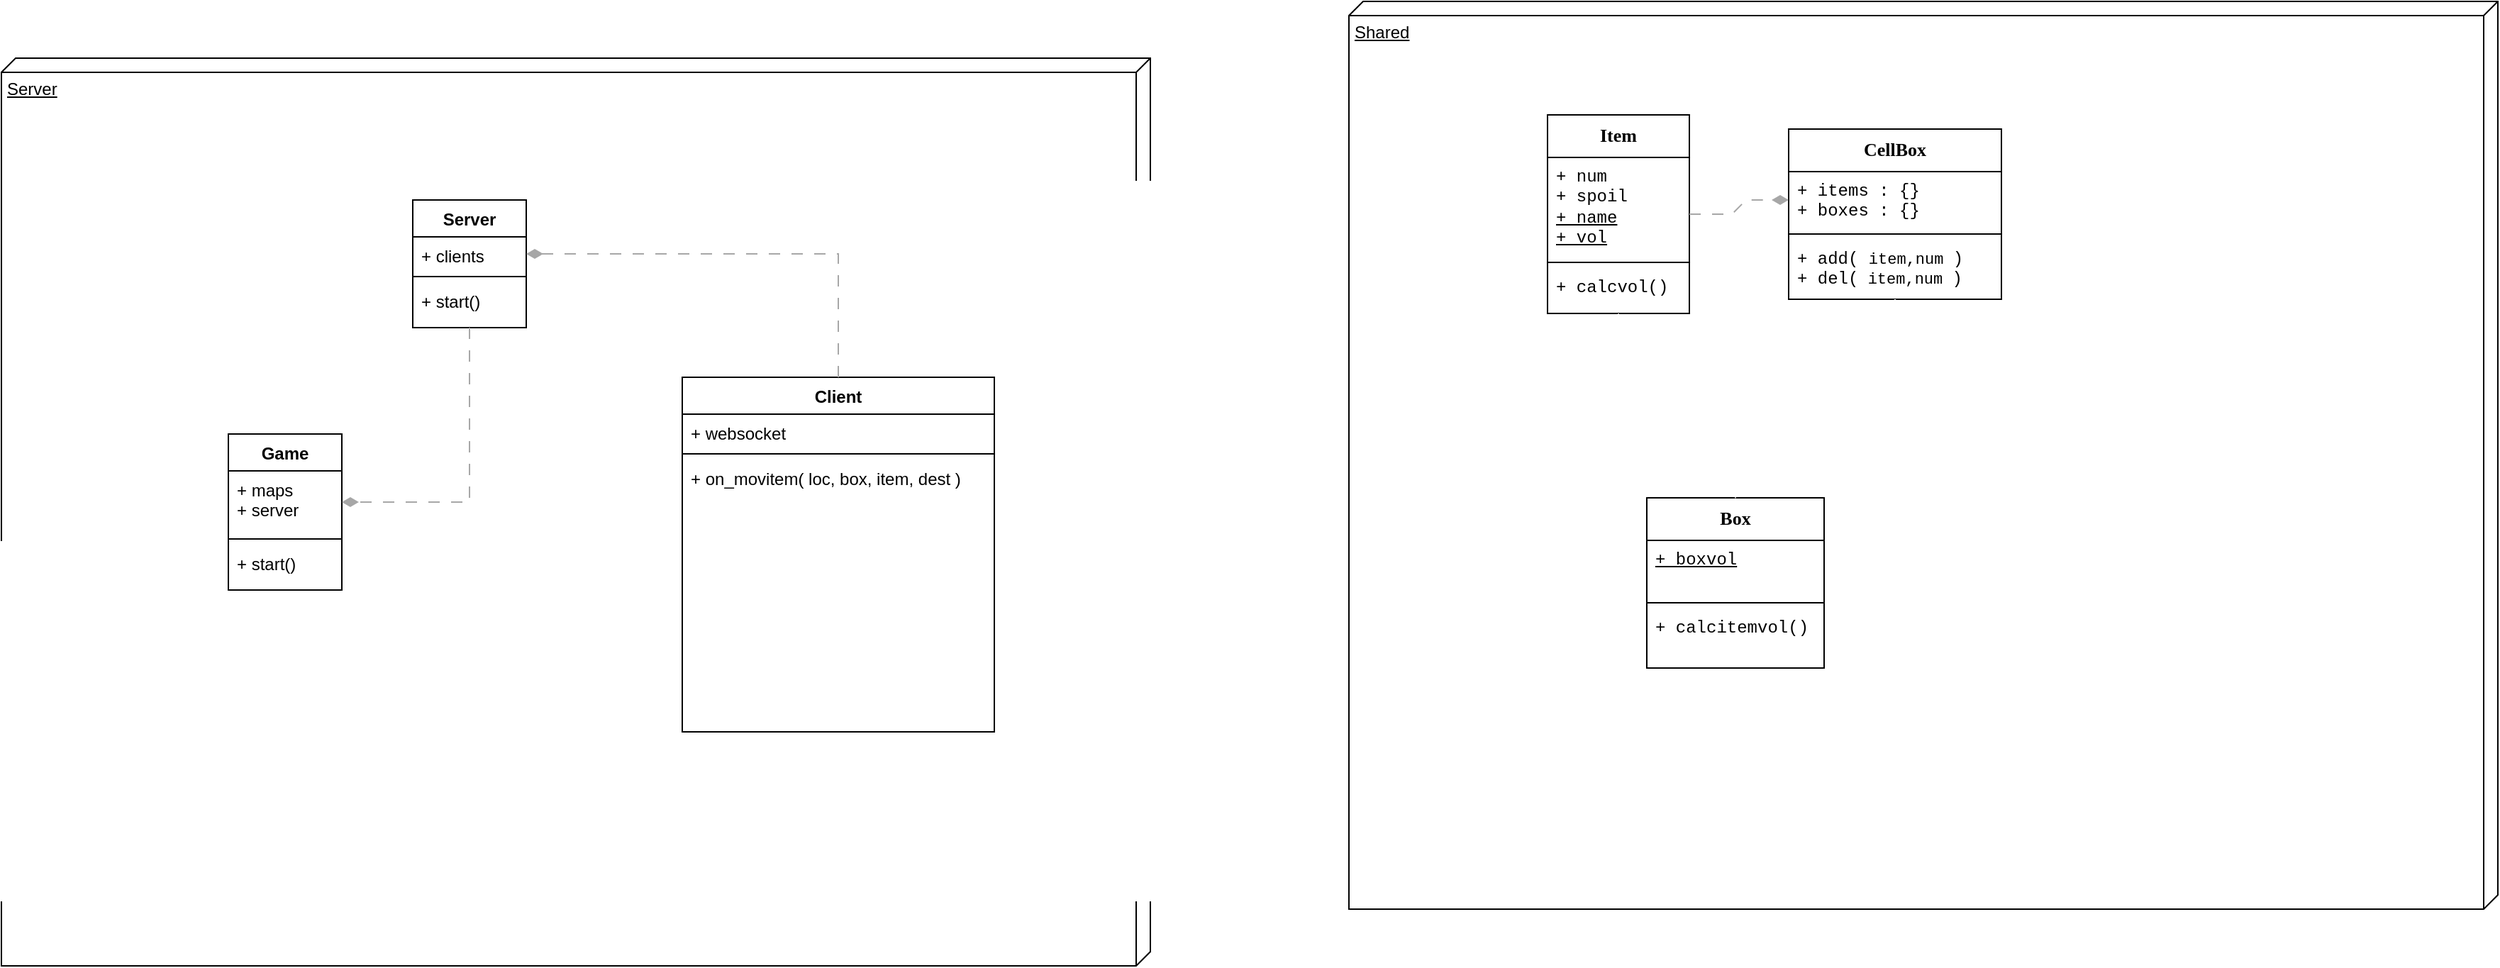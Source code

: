 <mxfile version="28.0.6">
  <diagram name="Page-1" id="JFzlPPQs8h2mTnAe326Y">
    <mxGraphModel dx="1362" dy="1009" grid="1" gridSize="10" guides="1" tooltips="1" connect="1" arrows="1" fold="1" page="1" pageScale="1" pageWidth="850" pageHeight="1100" math="0" shadow="0">
      <root>
        <mxCell id="0" />
        <mxCell id="1" parent="0" />
        <mxCell id="BJlQo-yZhnSlvFbtpAY6-11" value="Server" style="verticalAlign=top;align=left;spacingTop=8;spacingLeft=2;spacingRight=12;shape=cube;size=10;direction=south;fontStyle=4;html=1;whiteSpace=wrap;" parent="1" vertex="1">
          <mxGeometry x="150" y="210" width="810" height="640" as="geometry" />
        </mxCell>
        <mxCell id="BJlQo-yZhnSlvFbtpAY6-1" value="Game" style="swimlane;fontStyle=1;align=center;verticalAlign=top;childLayout=stackLayout;horizontal=1;startSize=26;horizontalStack=0;resizeParent=1;resizeParentMax=0;resizeLast=0;collapsible=1;marginBottom=0;whiteSpace=wrap;html=1;" parent="1" vertex="1">
          <mxGeometry x="310" y="475" width="80" height="110" as="geometry">
            <mxRectangle x="470" y="480" width="70" height="30" as="alternateBounds" />
          </mxGeometry>
        </mxCell>
        <mxCell id="BJlQo-yZhnSlvFbtpAY6-2" value="+ maps&lt;div&gt;+ server&lt;br&gt;&lt;div&gt;&lt;br&gt;&lt;/div&gt;&lt;/div&gt;" style="text;strokeColor=none;fillColor=none;align=left;verticalAlign=top;spacingLeft=4;spacingRight=4;overflow=hidden;rotatable=0;points=[[0,0.5],[1,0.5]];portConstraint=eastwest;whiteSpace=wrap;html=1;" parent="BJlQo-yZhnSlvFbtpAY6-1" vertex="1">
          <mxGeometry y="26" width="80" height="44" as="geometry" />
        </mxCell>
        <mxCell id="BJlQo-yZhnSlvFbtpAY6-3" value="" style="line;strokeWidth=1;fillColor=none;align=left;verticalAlign=middle;spacingTop=-1;spacingLeft=3;spacingRight=3;rotatable=0;labelPosition=right;points=[];portConstraint=eastwest;strokeColor=inherit;" parent="BJlQo-yZhnSlvFbtpAY6-1" vertex="1">
          <mxGeometry y="70" width="80" height="8" as="geometry" />
        </mxCell>
        <mxCell id="BJlQo-yZhnSlvFbtpAY6-4" value="+ start()" style="text;strokeColor=none;fillColor=none;align=left;verticalAlign=top;spacingLeft=4;spacingRight=4;overflow=hidden;rotatable=0;points=[[0,0.5],[1,0.5]];portConstraint=eastwest;whiteSpace=wrap;html=1;" parent="BJlQo-yZhnSlvFbtpAY6-1" vertex="1">
          <mxGeometry y="78" width="80" height="32" as="geometry" />
        </mxCell>
        <mxCell id="BJlQo-yZhnSlvFbtpAY6-12" value="Server" style="swimlane;fontStyle=1;align=center;verticalAlign=top;childLayout=stackLayout;horizontal=1;startSize=26;horizontalStack=0;resizeParent=1;resizeParentMax=0;resizeLast=0;collapsible=1;marginBottom=0;whiteSpace=wrap;html=1;" parent="1" vertex="1">
          <mxGeometry x="440" y="310" width="80" height="90" as="geometry">
            <mxRectangle x="470" y="480" width="70" height="30" as="alternateBounds" />
          </mxGeometry>
        </mxCell>
        <mxCell id="BJlQo-yZhnSlvFbtpAY6-13" value="+ clients" style="text;strokeColor=none;fillColor=none;align=left;verticalAlign=top;spacingLeft=4;spacingRight=4;overflow=hidden;rotatable=0;points=[[0,0.5],[1,0.5]];portConstraint=eastwest;whiteSpace=wrap;html=1;" parent="BJlQo-yZhnSlvFbtpAY6-12" vertex="1">
          <mxGeometry y="26" width="80" height="24" as="geometry" />
        </mxCell>
        <mxCell id="BJlQo-yZhnSlvFbtpAY6-14" value="" style="line;strokeWidth=1;fillColor=none;align=left;verticalAlign=middle;spacingTop=-1;spacingLeft=3;spacingRight=3;rotatable=0;labelPosition=right;points=[];portConstraint=eastwest;strokeColor=inherit;" parent="BJlQo-yZhnSlvFbtpAY6-12" vertex="1">
          <mxGeometry y="50" width="80" height="8" as="geometry" />
        </mxCell>
        <mxCell id="BJlQo-yZhnSlvFbtpAY6-15" value="+ start()" style="text;strokeColor=none;fillColor=none;align=left;verticalAlign=top;spacingLeft=4;spacingRight=4;overflow=hidden;rotatable=0;points=[[0,0.5],[1,0.5]];portConstraint=eastwest;whiteSpace=wrap;html=1;" parent="BJlQo-yZhnSlvFbtpAY6-12" vertex="1">
          <mxGeometry y="58" width="80" height="32" as="geometry" />
        </mxCell>
        <mxCell id="BJlQo-yZhnSlvFbtpAY6-17" value="Client" style="swimlane;fontStyle=1;align=center;verticalAlign=top;childLayout=stackLayout;horizontal=1;startSize=26;horizontalStack=0;resizeParent=1;resizeParentMax=0;resizeLast=0;collapsible=1;marginBottom=0;whiteSpace=wrap;html=1;" parent="1" vertex="1">
          <mxGeometry x="630" y="435" width="220" height="250" as="geometry">
            <mxRectangle x="470" y="480" width="70" height="30" as="alternateBounds" />
          </mxGeometry>
        </mxCell>
        <mxCell id="BJlQo-yZhnSlvFbtpAY6-18" value="+ websocket" style="text;strokeColor=none;fillColor=none;align=left;verticalAlign=top;spacingLeft=4;spacingRight=4;overflow=hidden;rotatable=0;points=[[0,0.5],[1,0.5]];portConstraint=eastwest;whiteSpace=wrap;html=1;" parent="BJlQo-yZhnSlvFbtpAY6-17" vertex="1">
          <mxGeometry y="26" width="220" height="24" as="geometry" />
        </mxCell>
        <mxCell id="BJlQo-yZhnSlvFbtpAY6-19" value="" style="line;strokeWidth=1;fillColor=none;align=left;verticalAlign=middle;spacingTop=-1;spacingLeft=3;spacingRight=3;rotatable=0;labelPosition=right;points=[];portConstraint=eastwest;strokeColor=inherit;" parent="BJlQo-yZhnSlvFbtpAY6-17" vertex="1">
          <mxGeometry y="50" width="220" height="8" as="geometry" />
        </mxCell>
        <mxCell id="BJlQo-yZhnSlvFbtpAY6-20" value="+ on_movitem( loc, box, item, dest )" style="text;strokeColor=none;fillColor=none;align=left;verticalAlign=top;spacingLeft=4;spacingRight=4;overflow=hidden;rotatable=0;points=[[0,0.5],[1,0.5]];portConstraint=eastwest;whiteSpace=wrap;html=1;" parent="BJlQo-yZhnSlvFbtpAY6-17" vertex="1">
          <mxGeometry y="58" width="220" height="192" as="geometry" />
        </mxCell>
        <mxCell id="BJlQo-yZhnSlvFbtpAY6-22" value="" style="endArrow=diamondThin;endFill=1;endSize=9;html=1;rounded=0;entryX=1;entryY=0.5;entryDx=0;entryDy=0;flowAnimation=0;dashed=1;dashPattern=8 8;jumpStyle=none;edgeStyle=orthogonalEdgeStyle;strokeColor=#A7A7A7;" parent="1" source="BJlQo-yZhnSlvFbtpAY6-12" target="BJlQo-yZhnSlvFbtpAY6-2" edge="1">
          <mxGeometry width="160" relative="1" as="geometry">
            <mxPoint x="440" y="520" as="sourcePoint" />
            <mxPoint x="600" y="520" as="targetPoint" />
          </mxGeometry>
        </mxCell>
        <mxCell id="BJlQo-yZhnSlvFbtpAY6-26" value="" style="endArrow=diamondThin;endFill=1;endSize=9;html=1;rounded=0;flowAnimation=0;dashed=1;dashPattern=8 8;jumpStyle=none;edgeStyle=orthogonalEdgeStyle;strokeColor=#A7A7A7;" parent="1" source="BJlQo-yZhnSlvFbtpAY6-17" target="BJlQo-yZhnSlvFbtpAY6-13" edge="1">
          <mxGeometry width="160" relative="1" as="geometry">
            <mxPoint x="491" y="510" as="sourcePoint" />
            <mxPoint x="430" y="635" as="targetPoint" />
          </mxGeometry>
        </mxCell>
        <mxCell id="BJlQo-yZhnSlvFbtpAY6-27" value="Shared" style="verticalAlign=top;align=left;spacingTop=8;spacingLeft=2;spacingRight=12;shape=cube;size=10;direction=south;fontStyle=4;html=1;whiteSpace=wrap;" parent="1" vertex="1">
          <mxGeometry x="1100" y="170" width="810" height="640" as="geometry" />
        </mxCell>
        <mxCell id="BJlQo-yZhnSlvFbtpAY6-28" value="Item" style="swimlane;fontStyle=1;align=center;verticalAlign=top;childLayout=stackLayout;horizontal=1;startSize=30;horizontalStack=0;resizeParent=1;resizeParentMax=0;resizeLast=0;collapsible=1;marginBottom=0;whiteSpace=wrap;html=1;glass=0;swimlaneFillColor=none;gradientColor=none;fillColor=default;fontSize=13;fontFamily=Verdana;" parent="1" vertex="1">
          <mxGeometry x="1240" y="250" width="100" height="140" as="geometry">
            <mxRectangle x="1240" y="250" width="70" height="30" as="alternateBounds" />
          </mxGeometry>
        </mxCell>
        <mxCell id="BJlQo-yZhnSlvFbtpAY6-29" value="+ num&lt;div&gt;+ spoil&lt;/div&gt;&lt;div&gt;&lt;u&gt;+ name&lt;/u&gt;&lt;/div&gt;&lt;div&gt;&lt;u&gt;+ vol&lt;/u&gt;&lt;/div&gt;" style="text;strokeColor=none;fillColor=none;align=left;verticalAlign=top;spacingLeft=4;spacingRight=4;overflow=hidden;rotatable=0;points=[[0,0.5],[1,0.5]];portConstraint=eastwest;whiteSpace=wrap;html=1;fontFamily=Courier New;perimeterSpacing=0;rounded=0;" parent="BJlQo-yZhnSlvFbtpAY6-28" vertex="1">
          <mxGeometry y="30" width="100" height="70" as="geometry" />
        </mxCell>
        <mxCell id="BJlQo-yZhnSlvFbtpAY6-30" value="" style="line;strokeWidth=1;fillColor=none;align=left;verticalAlign=middle;spacingTop=-1;spacingLeft=3;spacingRight=3;rotatable=0;labelPosition=right;points=[];portConstraint=eastwest;strokeColor=inherit;" parent="BJlQo-yZhnSlvFbtpAY6-28" vertex="1">
          <mxGeometry y="100" width="100" height="8" as="geometry" />
        </mxCell>
        <mxCell id="BJlQo-yZhnSlvFbtpAY6-31" value="+ calcvol()" style="text;strokeColor=none;fillColor=none;align=left;verticalAlign=top;spacingLeft=4;spacingRight=4;overflow=hidden;rotatable=0;points=[[0,0.5],[1,0.5]];portConstraint=eastwest;whiteSpace=wrap;html=1;fontFamily=Courier New;fontSize=12;" parent="BJlQo-yZhnSlvFbtpAY6-28" vertex="1">
          <mxGeometry y="108" width="100" height="32" as="geometry" />
        </mxCell>
        <mxCell id="BJlQo-yZhnSlvFbtpAY6-32" value="Box" style="swimlane;fontStyle=1;align=center;verticalAlign=top;childLayout=stackLayout;horizontal=1;startSize=30;horizontalStack=0;resizeParent=1;resizeParentMax=0;resizeLast=0;collapsible=1;marginBottom=0;whiteSpace=wrap;html=1;glass=0;swimlaneFillColor=none;gradientColor=none;fillColor=default;fontSize=13;fontFamily=Verdana;" parent="1" vertex="1">
          <mxGeometry x="1310" y="520" width="125" height="120" as="geometry">
            <mxRectangle x="1320" y="475" width="70" height="30" as="alternateBounds" />
          </mxGeometry>
        </mxCell>
        <mxCell id="BJlQo-yZhnSlvFbtpAY6-33" value="&lt;u style=&quot;color: light-dark(rgb(0, 0, 0), rgb(255, 255, 255)); background-color: transparent;&quot;&gt;+ boxvol&lt;/u&gt;" style="text;strokeColor=none;fillColor=none;align=left;verticalAlign=top;spacingLeft=4;spacingRight=4;overflow=hidden;rotatable=0;points=[[0,0.5],[1,0.5]];portConstraint=eastwest;whiteSpace=wrap;html=1;fontFamily=Courier New;fontSize=12;fontColor=default;" parent="BJlQo-yZhnSlvFbtpAY6-32" vertex="1">
          <mxGeometry y="30" width="125" height="40" as="geometry" />
        </mxCell>
        <mxCell id="BJlQo-yZhnSlvFbtpAY6-34" value="" style="line;strokeWidth=1;fillColor=none;align=left;verticalAlign=middle;spacingTop=-1;spacingLeft=3;spacingRight=3;rotatable=0;labelPosition=right;points=[];portConstraint=eastwest;strokeColor=inherit;" parent="BJlQo-yZhnSlvFbtpAY6-32" vertex="1">
          <mxGeometry y="70" width="125" height="8" as="geometry" />
        </mxCell>
        <mxCell id="BJlQo-yZhnSlvFbtpAY6-35" value="+ calcitemvol()" style="text;strokeColor=none;fillColor=none;align=left;verticalAlign=top;spacingLeft=4;spacingRight=4;overflow=hidden;rotatable=0;points=[[0,0.5],[1,0.5]];portConstraint=eastwest;whiteSpace=wrap;html=1;fontFamily=Courier New;fontSize=12;fontColor=default;" parent="BJlQo-yZhnSlvFbtpAY6-32" vertex="1">
          <mxGeometry y="78" width="125" height="42" as="geometry" />
        </mxCell>
        <mxCell id="BJlQo-yZhnSlvFbtpAY6-36" value="" style="endArrow=blockThin;endFill=1;endSize=7;html=1;rounded=0;flowAnimation=0;jumpStyle=none;edgeStyle=orthogonalEdgeStyle;strokeColor=#FFFFFF;curved=1;" parent="1" source="BJlQo-yZhnSlvFbtpAY6-28" target="BJlQo-yZhnSlvFbtpAY6-32" edge="1">
          <mxGeometry width="160" relative="1" as="geometry">
            <mxPoint x="970" y="487" as="sourcePoint" />
            <mxPoint x="750" y="400" as="targetPoint" />
          </mxGeometry>
        </mxCell>
        <mxCell id="BJlQo-yZhnSlvFbtpAY6-37" value="CellBox" style="swimlane;fontStyle=1;align=center;verticalAlign=top;childLayout=stackLayout;horizontal=1;startSize=30;horizontalStack=0;resizeParent=1;resizeParentMax=0;resizeLast=0;collapsible=1;marginBottom=0;whiteSpace=wrap;html=1;glass=0;swimlaneFillColor=none;gradientColor=none;fillColor=default;fontSize=13;fontFamily=Verdana;" parent="1" vertex="1">
          <mxGeometry x="1410" y="260" width="150" height="120" as="geometry">
            <mxRectangle x="1320" y="475" width="70" height="30" as="alternateBounds" />
          </mxGeometry>
        </mxCell>
        <mxCell id="BJlQo-yZhnSlvFbtpAY6-38" value="+ items : {}&lt;div&gt;+ boxes : {}&lt;/div&gt;" style="text;strokeColor=none;fillColor=none;align=left;verticalAlign=top;spacingLeft=4;spacingRight=4;overflow=hidden;rotatable=0;points=[[0,0.5],[1,0.5]];portConstraint=eastwest;whiteSpace=wrap;html=1;fontFamily=Courier New;fontSize=12;fontColor=default;" parent="BJlQo-yZhnSlvFbtpAY6-37" vertex="1">
          <mxGeometry y="30" width="150" height="40" as="geometry" />
        </mxCell>
        <mxCell id="BJlQo-yZhnSlvFbtpAY6-39" value="" style="line;strokeWidth=1;fillColor=none;align=left;verticalAlign=middle;spacingTop=-1;spacingLeft=3;spacingRight=3;rotatable=0;labelPosition=right;points=[];portConstraint=eastwest;strokeColor=inherit;" parent="BJlQo-yZhnSlvFbtpAY6-37" vertex="1">
          <mxGeometry y="70" width="150" height="8" as="geometry" />
        </mxCell>
        <mxCell id="BJlQo-yZhnSlvFbtpAY6-40" value="+ add(&amp;nbsp;&lt;font style=&quot;font-size: 11px;&quot;&gt;item,num&amp;nbsp;&lt;/font&gt;)&lt;div&gt;+ del(&lt;font style=&quot;font-size: 11px;&quot;&gt; item,num &lt;/font&gt;)&lt;/div&gt;" style="text;strokeColor=none;fillColor=none;align=left;verticalAlign=top;spacingLeft=4;spacingRight=4;overflow=hidden;rotatable=0;points=[[0,0.5],[1,0.5]];portConstraint=eastwest;whiteSpace=wrap;html=1;fontFamily=Courier New;fontSize=12;fontColor=default;" parent="BJlQo-yZhnSlvFbtpAY6-37" vertex="1">
          <mxGeometry y="78" width="150" height="42" as="geometry" />
        </mxCell>
        <mxCell id="BJlQo-yZhnSlvFbtpAY6-42" value="" style="endArrow=blockThin;endFill=1;endSize=7;html=1;rounded=0;flowAnimation=0;jumpStyle=none;edgeStyle=orthogonalEdgeStyle;strokeColor=#FFFFFF;curved=1;" parent="1" source="BJlQo-yZhnSlvFbtpAY6-37" target="BJlQo-yZhnSlvFbtpAY6-32" edge="1">
          <mxGeometry width="160" relative="1" as="geometry">
            <mxPoint x="1360" y="450" as="sourcePoint" />
            <mxPoint x="1440" y="590" as="targetPoint" />
          </mxGeometry>
        </mxCell>
        <mxCell id="BJlQo-yZhnSlvFbtpAY6-43" value="" style="endArrow=diamondThin;endFill=1;endSize=9;html=1;rounded=0;flowAnimation=0;dashed=1;dashPattern=8 8;jumpStyle=none;edgeStyle=entityRelationEdgeStyle;strokeColor=#A7A7A7;" parent="1" source="BJlQo-yZhnSlvFbtpAY6-28" target="BJlQo-yZhnSlvFbtpAY6-38" edge="1">
          <mxGeometry width="160" relative="1" as="geometry">
            <mxPoint x="930" y="457" as="sourcePoint" />
            <mxPoint x="710" y="370" as="targetPoint" />
          </mxGeometry>
        </mxCell>
      </root>
    </mxGraphModel>
  </diagram>
</mxfile>
